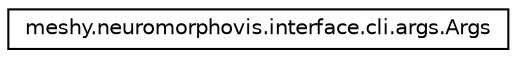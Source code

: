 digraph "Graphical Class Hierarchy"
{
  edge [fontname="Helvetica",fontsize="10",labelfontname="Helvetica",labelfontsize="10"];
  node [fontname="Helvetica",fontsize="10",shape=record];
  rankdir="LR";
  Node1 [label="meshy.neuromorphovis.interface.cli.args.Args",height=0.2,width=0.4,color="black", fillcolor="white", style="filled",URL="$classmeshy_1_1neuromorphovis_1_1interface_1_1cli_1_1args_1_1Args.html"];
}
